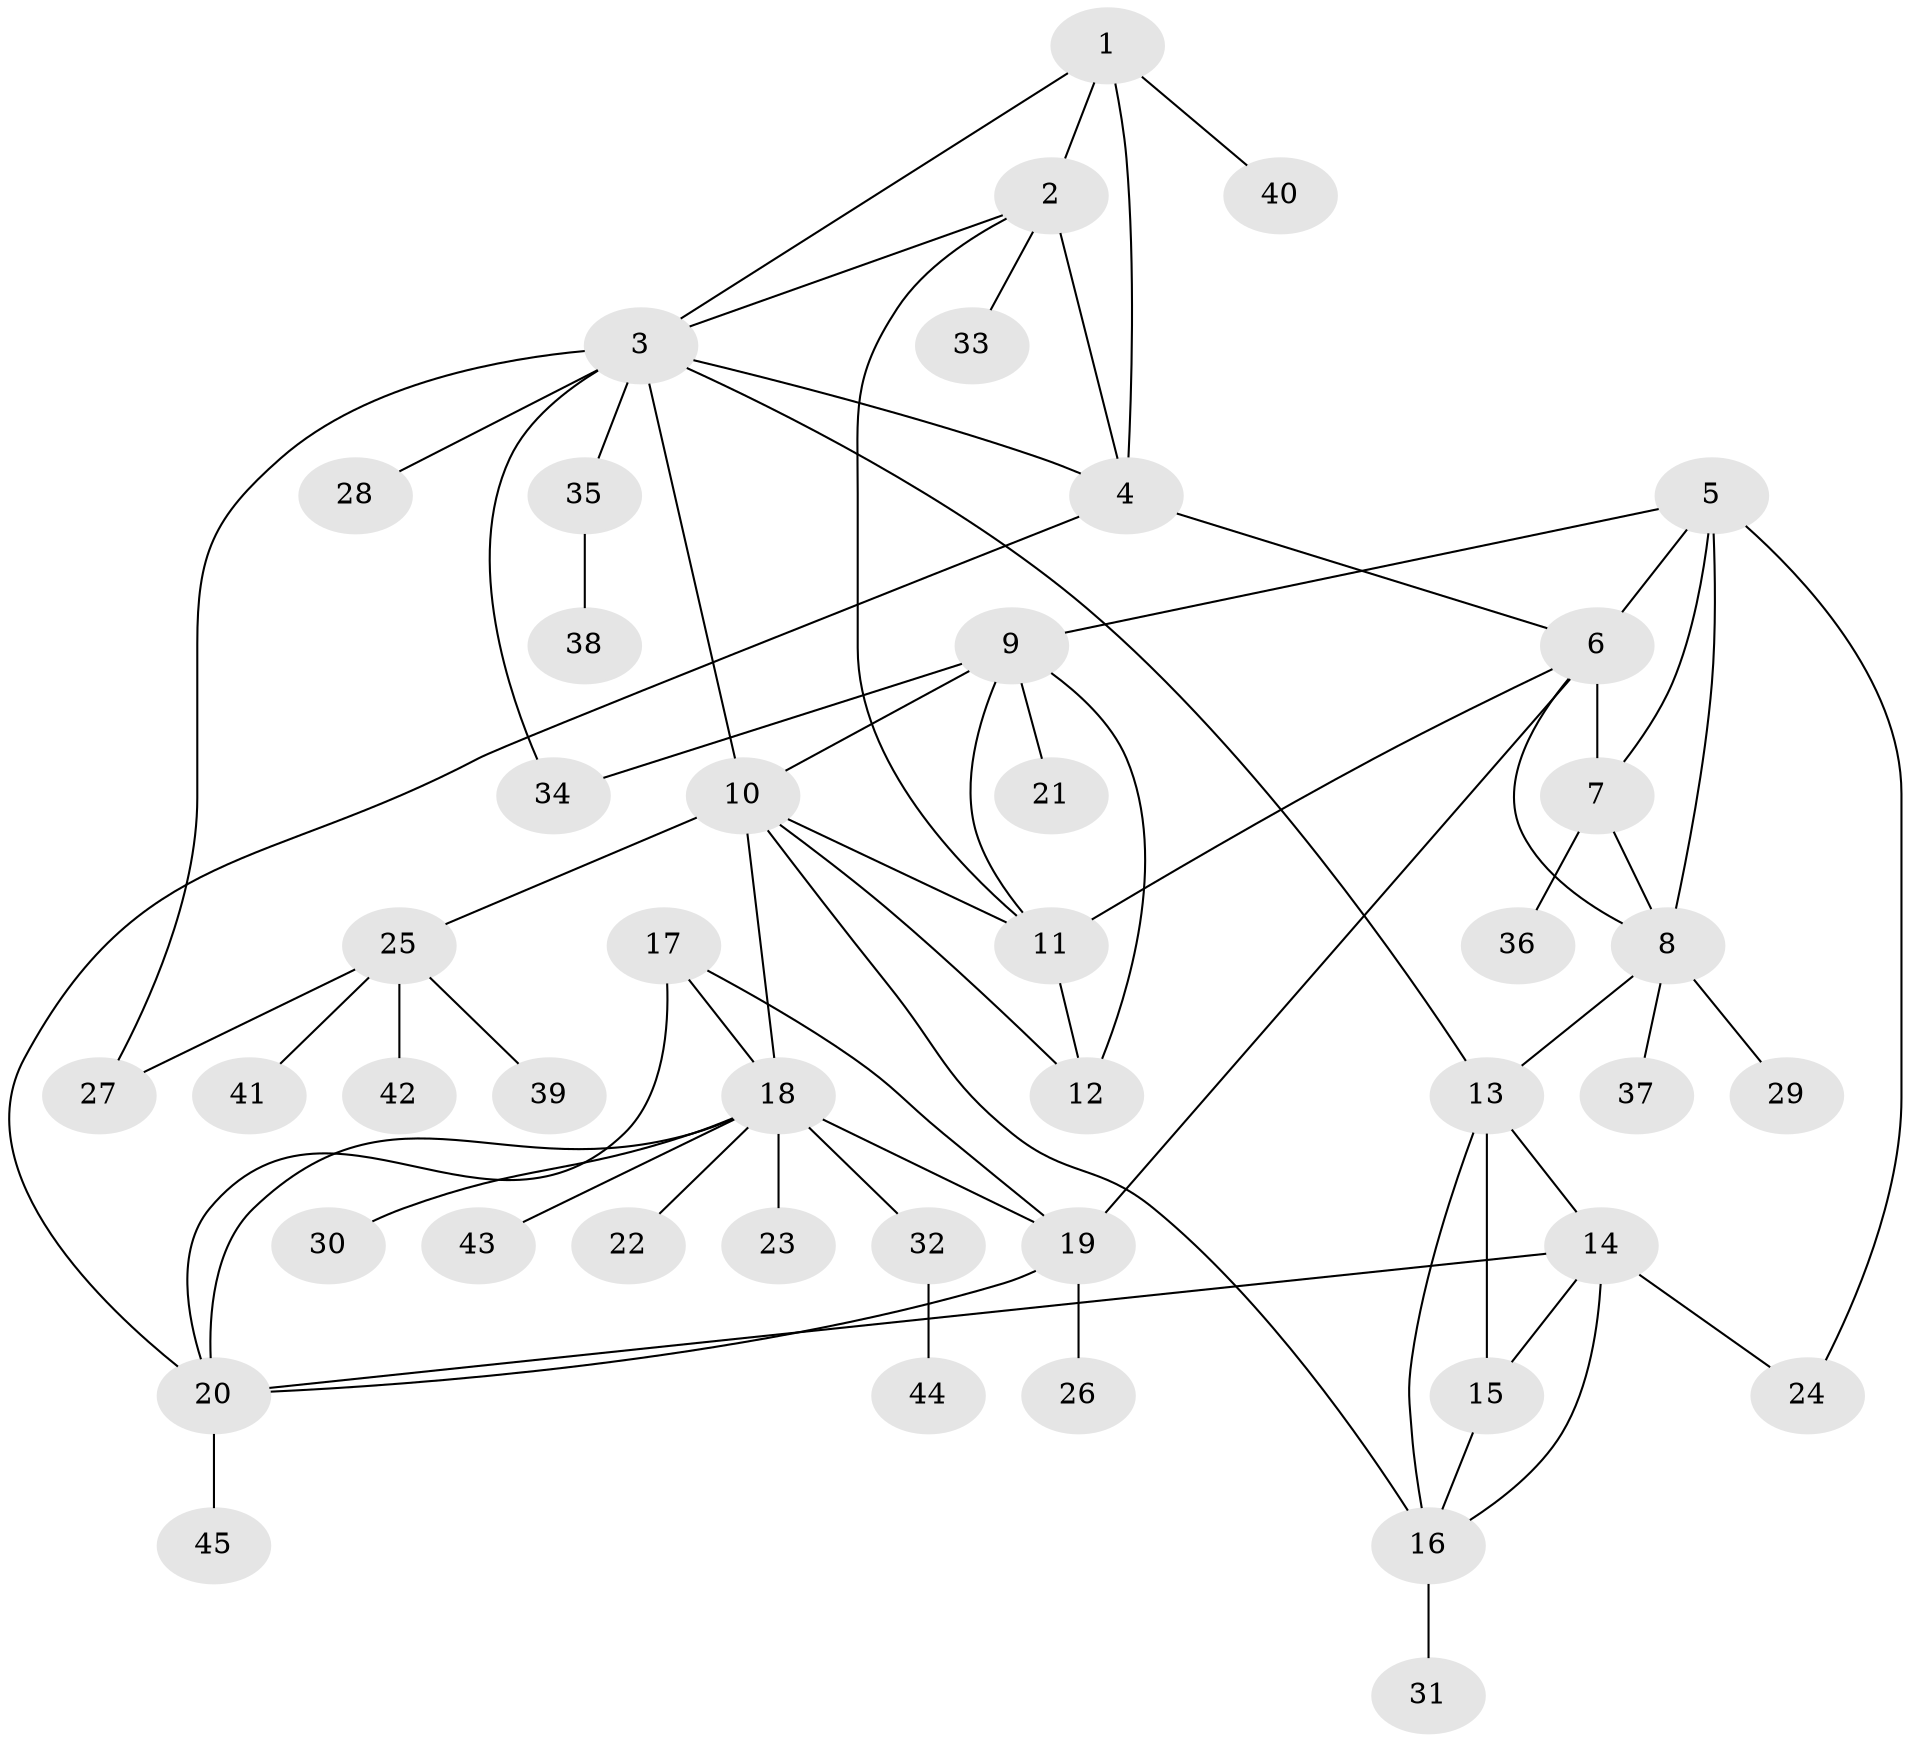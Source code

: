 // original degree distribution, {5: 0.0449438202247191, 11: 0.02247191011235955, 8: 0.011235955056179775, 6: 0.0449438202247191, 7: 0.056179775280898875, 10: 0.02247191011235955, 3: 0.0898876404494382, 4: 0.011235955056179775, 1: 0.5955056179775281, 2: 0.10112359550561797}
// Generated by graph-tools (version 1.1) at 2025/37/03/09/25 02:37:25]
// undirected, 45 vertices, 70 edges
graph export_dot {
graph [start="1"]
  node [color=gray90,style=filled];
  1;
  2;
  3;
  4;
  5;
  6;
  7;
  8;
  9;
  10;
  11;
  12;
  13;
  14;
  15;
  16;
  17;
  18;
  19;
  20;
  21;
  22;
  23;
  24;
  25;
  26;
  27;
  28;
  29;
  30;
  31;
  32;
  33;
  34;
  35;
  36;
  37;
  38;
  39;
  40;
  41;
  42;
  43;
  44;
  45;
  1 -- 2 [weight=1.0];
  1 -- 3 [weight=1.0];
  1 -- 4 [weight=1.0];
  1 -- 40 [weight=1.0];
  2 -- 3 [weight=1.0];
  2 -- 4 [weight=3.0];
  2 -- 11 [weight=1.0];
  2 -- 33 [weight=1.0];
  3 -- 4 [weight=1.0];
  3 -- 10 [weight=1.0];
  3 -- 13 [weight=1.0];
  3 -- 27 [weight=1.0];
  3 -- 28 [weight=2.0];
  3 -- 34 [weight=1.0];
  3 -- 35 [weight=1.0];
  4 -- 6 [weight=1.0];
  4 -- 20 [weight=1.0];
  5 -- 6 [weight=1.0];
  5 -- 7 [weight=1.0];
  5 -- 8 [weight=1.0];
  5 -- 9 [weight=1.0];
  5 -- 24 [weight=1.0];
  6 -- 7 [weight=7.0];
  6 -- 8 [weight=1.0];
  6 -- 11 [weight=1.0];
  6 -- 19 [weight=1.0];
  7 -- 8 [weight=1.0];
  7 -- 36 [weight=1.0];
  8 -- 13 [weight=1.0];
  8 -- 29 [weight=1.0];
  8 -- 37 [weight=1.0];
  9 -- 10 [weight=1.0];
  9 -- 11 [weight=1.0];
  9 -- 12 [weight=1.0];
  9 -- 21 [weight=1.0];
  9 -- 34 [weight=1.0];
  10 -- 11 [weight=3.0];
  10 -- 12 [weight=1.0];
  10 -- 16 [weight=1.0];
  10 -- 18 [weight=1.0];
  10 -- 25 [weight=1.0];
  11 -- 12 [weight=1.0];
  13 -- 14 [weight=1.0];
  13 -- 15 [weight=2.0];
  13 -- 16 [weight=1.0];
  14 -- 15 [weight=1.0];
  14 -- 16 [weight=1.0];
  14 -- 20 [weight=1.0];
  14 -- 24 [weight=1.0];
  15 -- 16 [weight=1.0];
  16 -- 31 [weight=1.0];
  17 -- 18 [weight=1.0];
  17 -- 19 [weight=4.0];
  17 -- 20 [weight=1.0];
  18 -- 19 [weight=1.0];
  18 -- 20 [weight=1.0];
  18 -- 22 [weight=1.0];
  18 -- 23 [weight=1.0];
  18 -- 30 [weight=1.0];
  18 -- 32 [weight=1.0];
  18 -- 43 [weight=1.0];
  19 -- 20 [weight=1.0];
  19 -- 26 [weight=1.0];
  20 -- 45 [weight=1.0];
  25 -- 27 [weight=1.0];
  25 -- 39 [weight=1.0];
  25 -- 41 [weight=1.0];
  25 -- 42 [weight=1.0];
  32 -- 44 [weight=1.0];
  35 -- 38 [weight=1.0];
}
